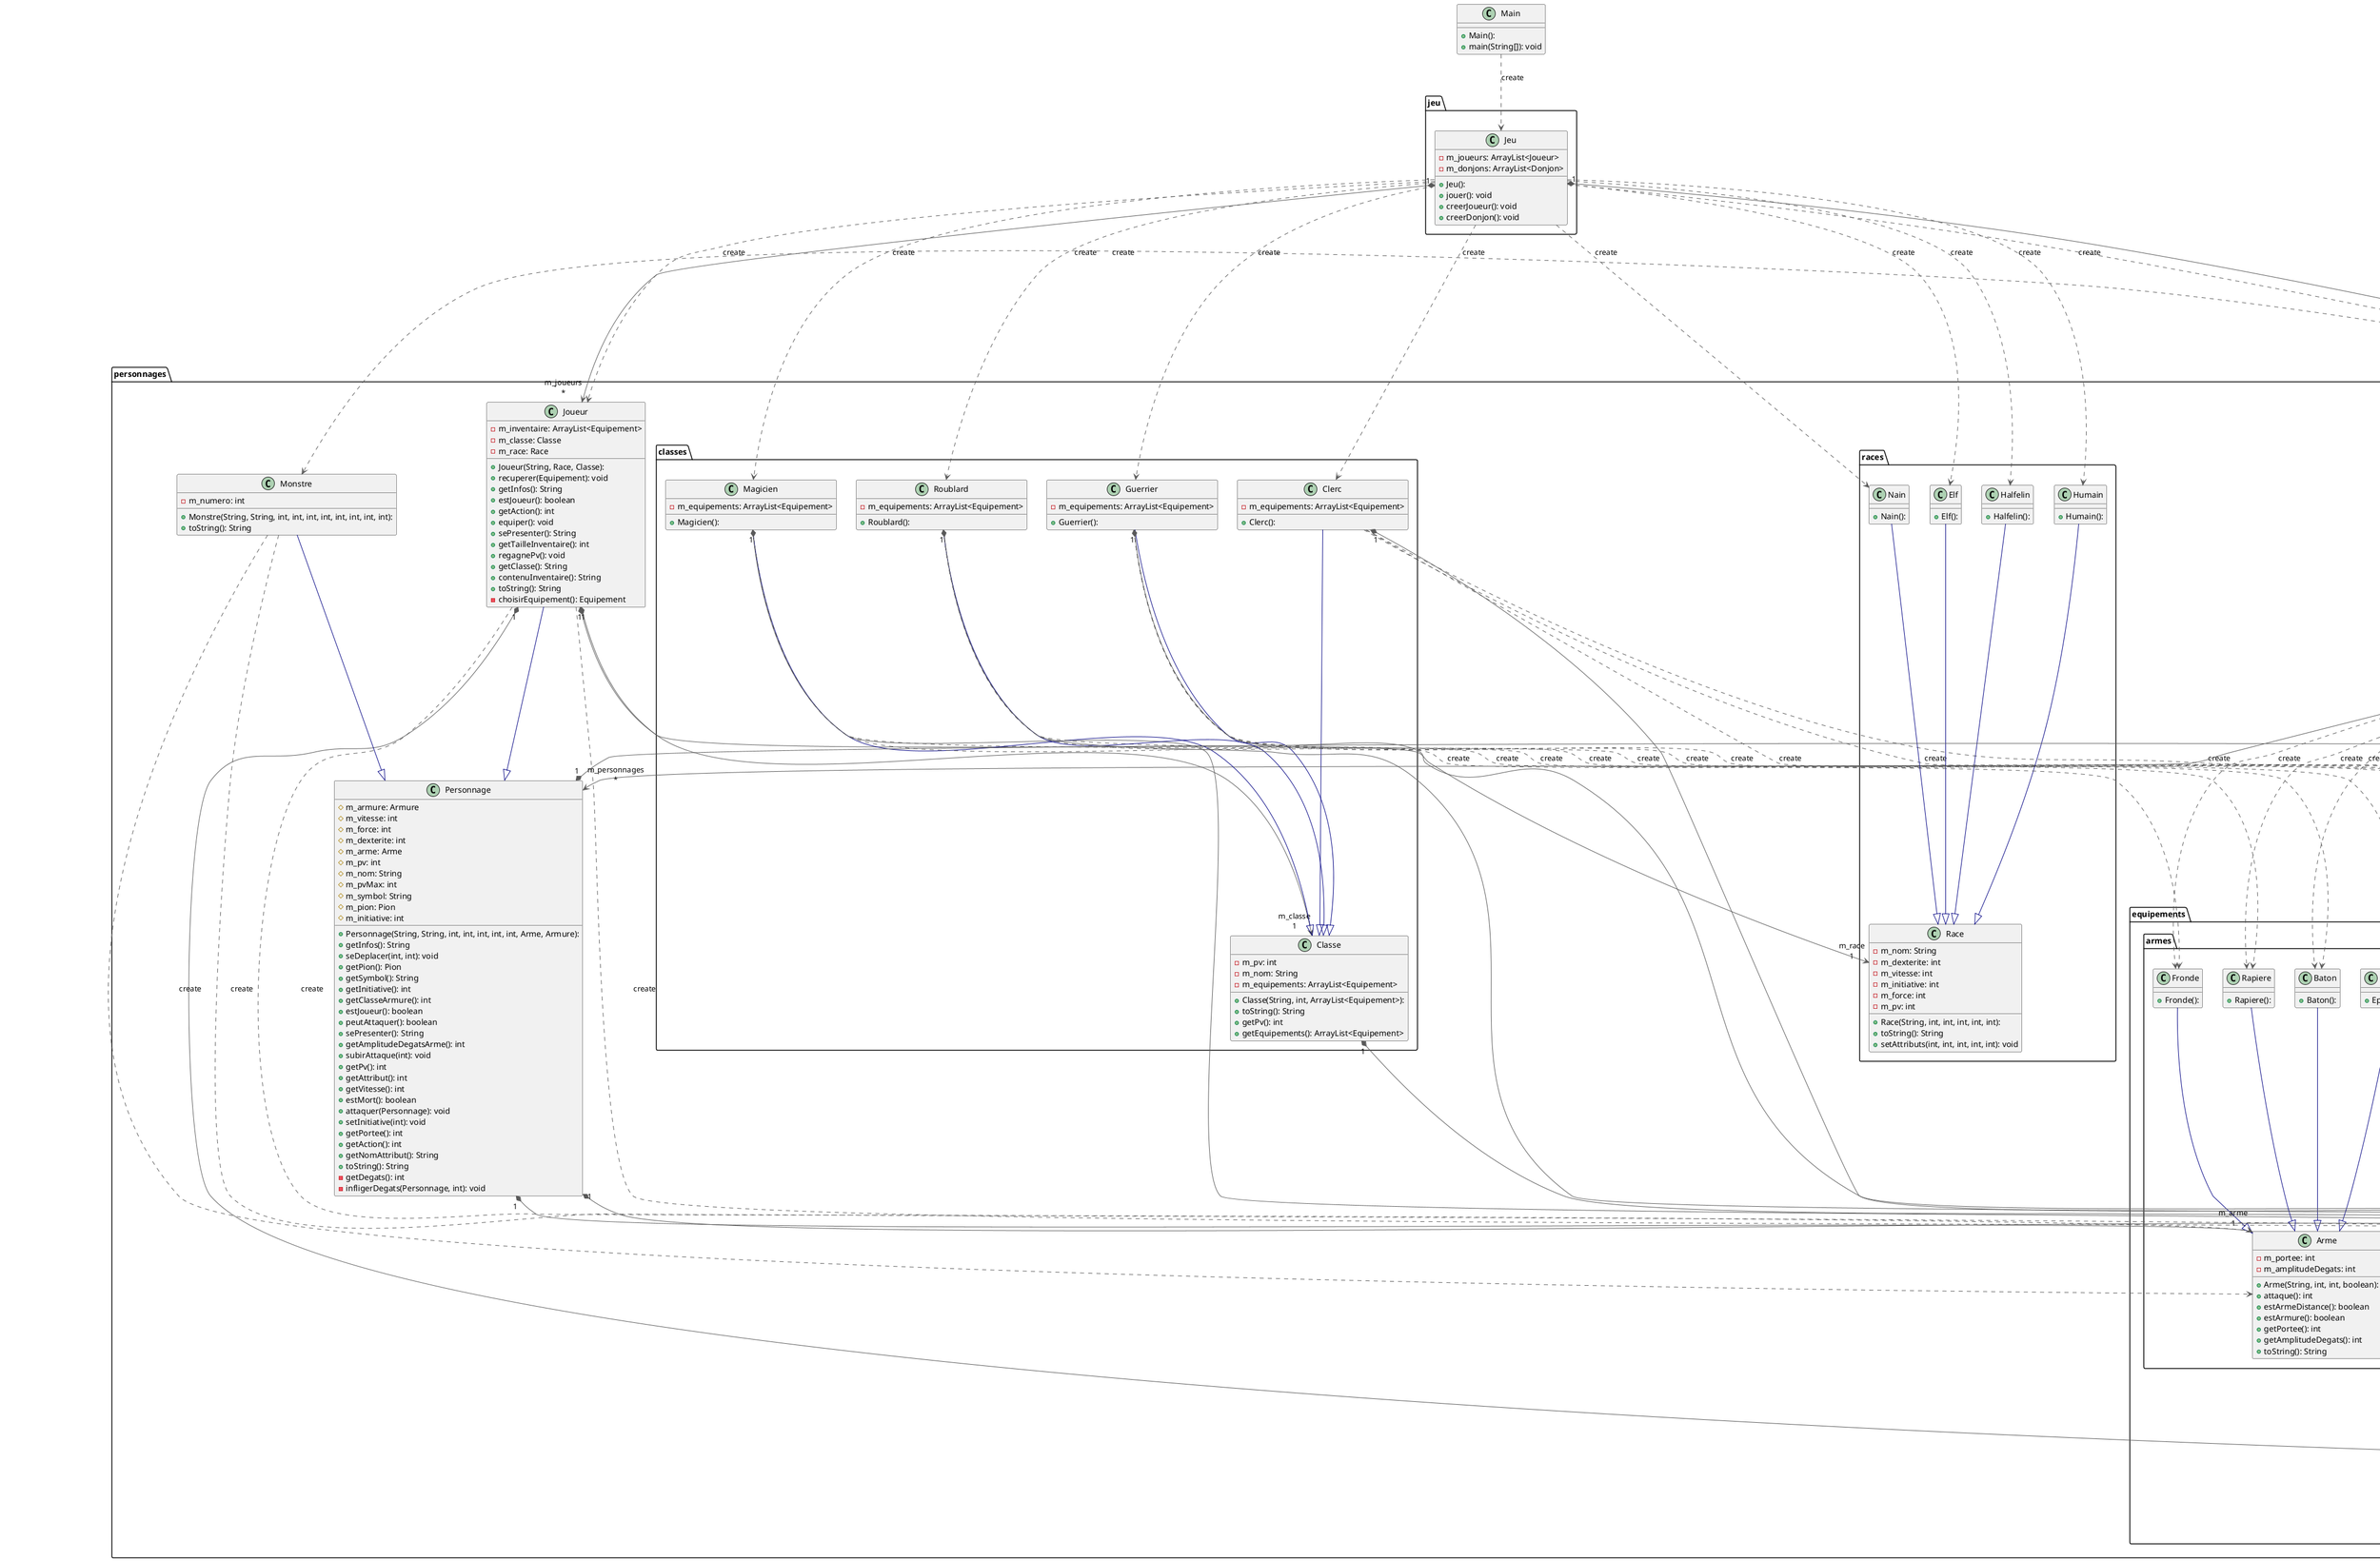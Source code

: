 @startuml



package donjon{
    package casePlateau{
        class CasePlateau {
          + CasePlateau(String):
          - m_case: String
          - m_colonne: int
          - m_ligne: int
          + getLigne(): int
          + convertirString(): void
          + estNombre(String): boolean
          + estValide(): boolean
          + getColonne(): int
          + estChiffre(char): boolean
          + estLettre(char): boolean
        }
    }
    package pion{
        class Pion {
          + Pion(int, int, String):
          - m_symbol: String
          - m_x: int
          - m_y: int
          + toString(): String
          + setPosition(int, int): void
          + getX(): int
          + getDistance(int, int): int
          + getY(): int
          + equals(Pion): boolean
        }
    }
    enum Etat << enumeration >> {
      + Etat():
      + GAGNE:
      + PERDU:
      + ENCOURS:
      + values(): Etat[]
      + valueOf(String): Etat
    }
    class Donjon {
      + Donjon(int, ArrayList<Joueur>):
      + Donjon(int, int, int, ArrayList<Joueur>):
      - m_termine: Etat
      - m_lignes: int
      - m_plateau: String[][]
      - m_personnages: ArrayList<Personnage>
      - m_colonnes: int
      - m_numero: int
      - m_equipements: ArrayList<Equipement>
      - m_tour: int
      - m_pionsObstacle: ArrayList<Pion>
      + getJoueurs(): ArrayList<Joueur>
      + jouerDonjon(): boolean
      - choisirCase(String, int): CasePlateau
      - getEquipement(Pion): Equipement
      - demanderNombreCreation(int, String): int
      - genererDefaut(): void
      - triParInitiative(): void
      - tryEquiper(Joueur): boolean
      - remplirPlateau(): void
      - tryAttaque(Personnage): boolean
      - ajouterEquipement(Equipement, CasePlateau): void
      - creerEquipements(): void
      - creerObstacles(): void
      - estCaseValide(CasePlateau, int): boolean
      - ajouterObstacle(CasePlateau): void
      - terminerDonjon(Etat): void
      - testFinDonjon(): String
      - tryDeplacement(Personnage): boolean
      - affichageTour(Personnage): String
      - afficheMsgFin(String): void
      - positionnerJoueurs(): void
      - remplirEtJouer(): void
      - ajouterPersonnage(Personnage, CasePlateau): void
      - deplacerPerso(Personnage, CasePlateau): void
      - creerMonstres(): void
      - lancerInitiative(): void
      - demanderEquiper(Joueur): void
      - afficherPlateau(): String
    }
}

package jeu{
    class Jeu {
      + Jeu():
      - m_joueurs: ArrayList<Joueur>
      - m_donjons: ArrayList<Donjon>
      + jouer(): void
      + creerJoueur(): void
      + creerDonjon(): void
    }
}

package personnages{
    package classes{
        class Classe {
          + Classe(String, int, ArrayList<Equipement>):
          - m_pv: int
          - m_nom: String
          - m_equipements: ArrayList<Equipement>
          + toString(): String
          + getPv(): int
          + getEquipements(): ArrayList<Equipement>
        }
        class Clerc {
          + Clerc():
          - m_equipements: ArrayList<Equipement>
        }
        class Guerrier {
          + Guerrier():
          - m_equipements: ArrayList<Equipement>
        }
        class Magicien {
          + Magicien():
          - m_equipements: ArrayList<Equipement>
        }
        class Roublard {
          + Roublard():
          - m_equipements: ArrayList<Equipement>
        }
    }
    package equipements{
        package armes{
            class Arbalete {
              + Arbalete():
            }
            class Arc {
              + Arc():
            }
            class Arme {
              + Arme(String, int, int, boolean):
              - m_portee: int
              - m_amplitudeDegats: int
              + attaque(): int
              + estArmeDistance(): boolean
              + estArmure(): boolean
              + getPortee(): int
              + getAmplitudeDegats(): int
              + toString(): String
            }
            class Baton {
              + Baton():
            }
            class EpeeLongue {
              + EpeeLongue():
            }
            class Fronde {
              + Fronde():
            }
            class Masse {
              + Masse():
            }
            class Rapiere {
              + Rapiere():
            }
        }
        package armures{
            class Armure {
              + Armure(String, int, boolean):
              - m_classeArmure: int
              + getClasseArmure(): int
              + toString(): String
            }
            class ArmureEcailles {
              + ArmureEcailles():
            }
            class CotteDeMailles {
              + CotteDeMailles():
            }
            class DemiPlate {
              + DemiPlate():
            }
            class Harnois {
              + Harnois():
            }
        }
        class Equipement {
          + Equipement(String, boolean):
          # m_estLourd: boolean
          - m_nom: String
          - m_pion: Pion
          + getPion(): Pion
          + estArmure(): boolean
          + pasDefinie(): boolean
          + setPion(int, int): void
          + estLourd(): boolean
          + toString(): String
        }
    }
    package races{
        class Elf {
          + Elf():
        }
        class Halfelin {
          + Halfelin():
        }
        class Humain {
          + Humain():
        }
        class Nain {
          + Nain():
        }
        class Race {
          + Race(String, int, int, int, int, int):
          - m_nom: String
          - m_dexterite: int
          - m_vitesse: int
          - m_initiative: int
          - m_force: int
          - m_pv: int
          + toString(): String
          + setAttributs(int, int, int, int, int): void
        }
    }
    class Joueur {
      + Joueur(String, Race, Classe):
      - m_inventaire: ArrayList<Equipement>
      - m_classe: Classe
      - m_race: Race
      + recuperer(Equipement): void
      + getInfos(): String
      + estJoueur(): boolean
      + getAction(): int
      + equiper(): void
      + sePresenter(): String
      + getTailleInventaire(): int
      + regagnePv(): void
      + getClasse(): String
      + contenuInventaire(): String
      + toString(): String
      - choisirEquipement(): Equipement
    }
    class Monstre {
      + Monstre(String, String, int, int, int, int, int, int, int, int):
      - m_numero: int
      + toString(): String
    }
    class Personnage {
      + Personnage(String, String, int, int, int, int, int, Arme, Armure):
      # m_armure: Armure
      # m_vitesse: int
      # m_force: int
      # m_dexterite: int
      # m_arme: Arme
      # m_pv: int
      # m_nom: String
      # m_pvMax: int
      # m_symbol: String
      # m_pion: Pion
      # m_initiative: int
      + getInfos(): String
      + seDeplacer(int, int): void
      + getPion(): Pion
      + getSymbol(): String
      + getInitiative(): int
      + getClasseArmure(): int
      + estJoueur(): boolean
      + peutAttaquer(): boolean
      + sePresenter(): String
      + getAmplitudeDegatsArme(): int
      + subirAttaque(int): void
      + getPv(): int
      + getAttribut(): int
      + getVitesse(): int
      + estMort(): boolean
      + attaquer(Personnage): void
      + setInitiative(int): void
      + getPortee(): int
      + getAction(): int
      + getNomAttribut(): String
      + toString(): String
      - getDegats(): int
      - infligerDegats(Personnage, int): void
    }
}

class Main {
  + Main():
  + main(String[]): void
}



Arbalete        -[#000082,plain]-^  Arme
Arc             -[#000082,plain]-^  Arme
Arme            -[#000082,plain]-^  Equipement
Armure          -[#000082,plain]-^  Equipement
ArmureEcailles  -[#000082,plain]-^  Armure
Baton           -[#000082,plain]-^  Arme
Classe         "1" *-[#595959,plain]-> "m_equipements\n*" Equipement
Clerc           -[#595959,dashed]->  Arbalete       : "«create»"
Clerc           -[#595959,dashed]->  ArmureEcailles : "«create»"
Clerc           -[#000082,plain]-^  Classe
Clerc          "1" *-[#595959,plain]-> "m_equipements\n*" Equipement
Clerc           -[#595959,dashed]->  Masse          : "«create»"
CotteDeMailles  -[#000082,plain]-^  Armure
DemiPlate       -[#000082,plain]-^  Armure
Donjon          -[#595959,dashed]->  Arbalete       : "«create»"
Donjon          -[#595959,dashed]->  Arc            : "«create»"
Donjon          -[#595959,dashed]->  ArmureEcailles : "«create»"
Donjon          -[#595959,dashed]->  Baton          : "«create»"
Donjon          -[#595959,dashed]->  CasePlateau    : "«create»"
Donjon          -[#595959,dashed]->  CotteDeMailles : "«create»"
Donjon          -[#595959,dashed]->  DemiPlate      : "«create»"
Donjon          -[#595959,dashed]->  EpeeLongue     : "«create»"
Donjon         "1" *-[#595959,plain]-> "m_equipements\n*" Equipement
Donjon         "1" *-[#595959,plain]-> "m_termine\n1" Etat
Donjon          -[#595959,dashed]->  Fronde         : "«create»"
Donjon          -[#595959,dashed]->  Harnois        : "«create»"
Donjon          -[#595959,dashed]->  Masse          : "«create»"
Donjon          -[#595959,dashed]->  Monstre        : "«create»"
Donjon         "1" *-[#595959,plain]-> "m_personnages\n*" Personnage
Donjon          -[#595959,dashed]->  Pion           : "«create»"
Donjon         "1" *-[#595959,plain]-> "m_pionsObstacle\n*" Pion
Donjon          -[#595959,dashed]->  Rapiere        : "«create»"
Elf             -[#000082,plain]-^  Race
EpeeLongue      -[#000082,plain]-^  Arme
Equipement     "1" *-[#595959,plain]-> "m_pion\n1" Pion
Equipement      -[#595959,dashed]->  Pion           : "«create»"
Etat            +-[#820000,plain]-  Donjon
Fronde          -[#000082,plain]-^  Arme
Guerrier        -[#595959,dashed]->  Arbalete       : "«create»"
Guerrier        -[#000082,plain]-^  Classe
Guerrier        -[#595959,dashed]->  CotteDeMailles : "«create»"
Guerrier        -[#595959,dashed]->  EpeeLongue     : "«create»"
Guerrier       "1" *-[#595959,plain]-> "m_equipements\n*" Equipement
Halfelin        -[#000082,plain]-^  Race
Harnois         -[#000082,plain]-^  Armure
Humain          -[#000082,plain]-^  Race
Jeu             -[#595959,dashed]->  Clerc          : "«create»"
Jeu             -[#595959,dashed]->  Donjon         : "«create»"
Jeu            "1" *-[#595959,plain]-> "m_donjons\n*" Donjon
Jeu             -[#595959,dashed]->  Elf            : "«create»"
Jeu             -[#595959,dashed]->  Guerrier       : "«create»"
Jeu             -[#595959,dashed]->  Halfelin       : "«create»"
Jeu             -[#595959,dashed]->  Humain         : "«create»"
Jeu             -[#595959,dashed]->  Joueur         : "«create»"
Jeu            "1" *-[#595959,plain]-> "m_joueurs\n*" Joueur
Jeu             -[#595959,dashed]->  Magicien       : "«create»"
Jeu             -[#595959,dashed]->  Nain           : "«create»"
Jeu             -[#595959,dashed]->  Roublard       : "«create»"
Joueur          -[#595959,dashed]->  Arme           : "«create»"
Joueur          -[#595959,dashed]->  Armure         : "«create»"
Joueur         "1" *-[#595959,plain]-> "m_classe\n1" Classe
Joueur         "1" *-[#595959,plain]-> "m_inventaire\n*" Equipement
Joueur          -[#000082,plain]-^  Personnage
Joueur         "1" *-[#595959,plain]-> "m_race\n1" Race
Magicien        -[#595959,dashed]->  Baton          : "«create»"
Magicien        -[#000082,plain]-^  Classe
Magicien       "1" *-[#595959,plain]-> "m_equipements\n*" Equipement
Magicien        -[#595959,dashed]->  Fronde         : "«create»"
Main            -[#595959,dashed]->  Jeu            : "«create»"
Masse           -[#000082,plain]-^  Arme
Monstre         -[#595959,dashed]->  Arme           : "«create»"
Monstre         -[#595959,dashed]->  Armure         : "«create»"
Monstre         -[#000082,plain]-^  Personnage
Nain            -[#000082,plain]-^  Race
Personnage     "1" *-[#595959,plain]-> "m_arme\n1" Arme
Personnage     "1" *-[#595959,plain]-> "m_armure\n1" Armure
Personnage     "1" *-[#595959,plain]-> "m_pion\n1" Pion
Personnage      -[#595959,dashed]->  Pion           : "«create»"
Rapiere         -[#000082,plain]-^  Arme
Roublard        -[#595959,dashed]->  Arc            : "«create»"
Roublard        -[#000082,plain]-^  Classe
Roublard       "1" *-[#595959,plain]-> "m_equipements\n*" Equipement
Roublard        -[#595959,dashed]->  Rapiere        : "«create»"
@enduml
